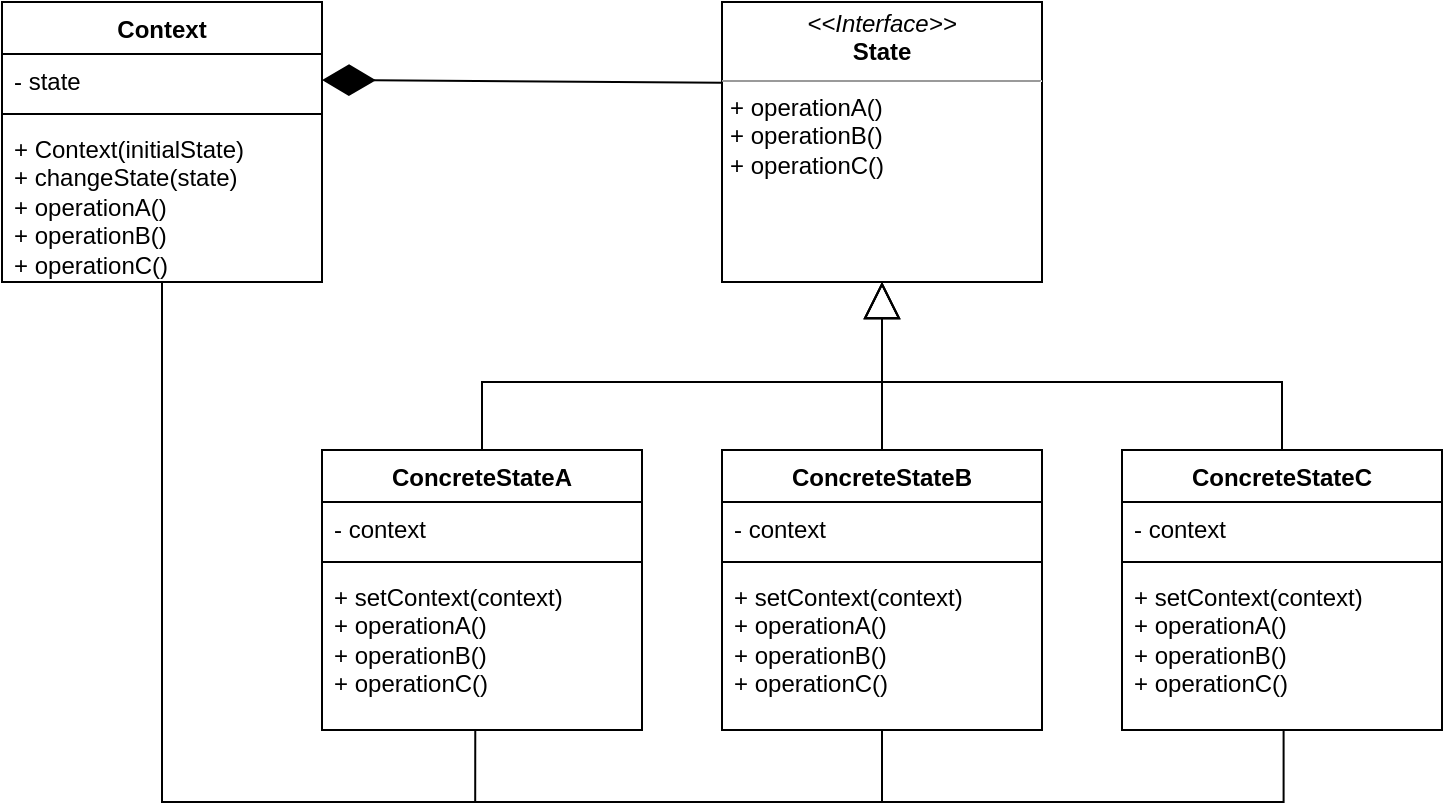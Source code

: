 <mxfile version="21.1.2" type="device">
  <diagram id="C5RBs43oDa-KdzZeNtuy" name="Page-1">
    <mxGraphModel dx="1195" dy="703" grid="1" gridSize="10" guides="1" tooltips="1" connect="1" arrows="1" fold="1" page="1" pageScale="1" pageWidth="827" pageHeight="1169" math="0" shadow="0">
      <root>
        <mxCell id="WIyWlLk6GJQsqaUBKTNV-0" />
        <mxCell id="WIyWlLk6GJQsqaUBKTNV-1" parent="WIyWlLk6GJQsqaUBKTNV-0" />
        <mxCell id="oLs4qdlGuOHS4XdStOge-0" value="Context" style="swimlane;fontStyle=1;align=center;verticalAlign=top;childLayout=stackLayout;horizontal=1;startSize=26;horizontalStack=0;resizeParent=1;resizeParentMax=0;resizeLast=0;collapsible=1;marginBottom=0;whiteSpace=wrap;html=1;" vertex="1" parent="WIyWlLk6GJQsqaUBKTNV-1">
          <mxGeometry x="120" y="80" width="160" height="140" as="geometry" />
        </mxCell>
        <mxCell id="oLs4qdlGuOHS4XdStOge-1" value="- state" style="text;strokeColor=none;fillColor=none;align=left;verticalAlign=top;spacingLeft=4;spacingRight=4;overflow=hidden;rotatable=0;points=[[0,0.5],[1,0.5]];portConstraint=eastwest;whiteSpace=wrap;html=1;" vertex="1" parent="oLs4qdlGuOHS4XdStOge-0">
          <mxGeometry y="26" width="160" height="26" as="geometry" />
        </mxCell>
        <mxCell id="oLs4qdlGuOHS4XdStOge-2" value="" style="line;strokeWidth=1;fillColor=none;align=left;verticalAlign=middle;spacingTop=-1;spacingLeft=3;spacingRight=3;rotatable=0;labelPosition=right;points=[];portConstraint=eastwest;strokeColor=inherit;" vertex="1" parent="oLs4qdlGuOHS4XdStOge-0">
          <mxGeometry y="52" width="160" height="8" as="geometry" />
        </mxCell>
        <mxCell id="oLs4qdlGuOHS4XdStOge-3" value="+&amp;nbsp;Context(initialState)&lt;br&gt;+ changeState(state)&lt;br&gt;+ operationA()&lt;br&gt;+ operationB()&lt;br&gt;+ operationC()" style="text;strokeColor=none;fillColor=none;align=left;verticalAlign=top;spacingLeft=4;spacingRight=4;overflow=hidden;rotatable=0;points=[[0,0.5],[1,0.5]];portConstraint=eastwest;whiteSpace=wrap;html=1;" vertex="1" parent="oLs4qdlGuOHS4XdStOge-0">
          <mxGeometry y="60" width="160" height="80" as="geometry" />
        </mxCell>
        <mxCell id="oLs4qdlGuOHS4XdStOge-4" value="&lt;p style=&quot;margin:0px;margin-top:4px;text-align:center;&quot;&gt;&lt;i&gt;&amp;lt;&amp;lt;Interface&amp;gt;&amp;gt;&lt;/i&gt;&lt;br&gt;&lt;b&gt;State&lt;/b&gt;&lt;/p&gt;&lt;hr size=&quot;1&quot;&gt;&lt;p style=&quot;margin:0px;margin-left:4px;&quot;&gt;&lt;/p&gt;&lt;p style=&quot;margin:0px;margin-left:4px;&quot;&gt;+ operationA()&lt;br style=&quot;border-color: var(--border-color);&quot;&gt;+ operationB()&lt;br style=&quot;border-color: var(--border-color);&quot;&gt;+ operationC()&lt;br&gt;&lt;/p&gt;" style="verticalAlign=top;align=left;overflow=fill;fontSize=12;fontFamily=Helvetica;html=1;whiteSpace=wrap;" vertex="1" parent="WIyWlLk6GJQsqaUBKTNV-1">
          <mxGeometry x="480" y="80" width="160" height="140" as="geometry" />
        </mxCell>
        <mxCell id="oLs4qdlGuOHS4XdStOge-5" value="ConcreteStateA" style="swimlane;fontStyle=1;align=center;verticalAlign=top;childLayout=stackLayout;horizontal=1;startSize=26;horizontalStack=0;resizeParent=1;resizeParentMax=0;resizeLast=0;collapsible=1;marginBottom=0;whiteSpace=wrap;html=1;" vertex="1" parent="WIyWlLk6GJQsqaUBKTNV-1">
          <mxGeometry x="280" y="304" width="160" height="140" as="geometry" />
        </mxCell>
        <mxCell id="oLs4qdlGuOHS4XdStOge-6" value="- context" style="text;strokeColor=none;fillColor=none;align=left;verticalAlign=top;spacingLeft=4;spacingRight=4;overflow=hidden;rotatable=0;points=[[0,0.5],[1,0.5]];portConstraint=eastwest;whiteSpace=wrap;html=1;" vertex="1" parent="oLs4qdlGuOHS4XdStOge-5">
          <mxGeometry y="26" width="160" height="26" as="geometry" />
        </mxCell>
        <mxCell id="oLs4qdlGuOHS4XdStOge-7" value="" style="line;strokeWidth=1;fillColor=none;align=left;verticalAlign=middle;spacingTop=-1;spacingLeft=3;spacingRight=3;rotatable=0;labelPosition=right;points=[];portConstraint=eastwest;strokeColor=inherit;" vertex="1" parent="oLs4qdlGuOHS4XdStOge-5">
          <mxGeometry y="52" width="160" height="8" as="geometry" />
        </mxCell>
        <mxCell id="oLs4qdlGuOHS4XdStOge-8" value="+&amp;nbsp;setContext(context)&lt;br&gt;+ operationA()&lt;br&gt;+ operationB()&lt;br&gt;+ operationC()" style="text;strokeColor=none;fillColor=none;align=left;verticalAlign=top;spacingLeft=4;spacingRight=4;overflow=hidden;rotatable=0;points=[[0,0.5],[1,0.5]];portConstraint=eastwest;whiteSpace=wrap;html=1;" vertex="1" parent="oLs4qdlGuOHS4XdStOge-5">
          <mxGeometry y="60" width="160" height="80" as="geometry" />
        </mxCell>
        <mxCell id="oLs4qdlGuOHS4XdStOge-9" value="" style="endArrow=block;endSize=16;endFill=0;html=1;rounded=0;exitX=0.5;exitY=0;exitDx=0;exitDy=0;entryX=0.5;entryY=1;entryDx=0;entryDy=0;edgeStyle=orthogonalEdgeStyle;" edge="1" parent="WIyWlLk6GJQsqaUBKTNV-1" source="oLs4qdlGuOHS4XdStOge-5" target="oLs4qdlGuOHS4XdStOge-4">
          <mxGeometry width="160" relative="1" as="geometry">
            <mxPoint x="330" y="240" as="sourcePoint" />
            <mxPoint x="490" y="240" as="targetPoint" />
            <Array as="points">
              <mxPoint x="360" y="270" />
              <mxPoint x="560" y="270" />
            </Array>
            <mxPoint as="offset" />
          </mxGeometry>
        </mxCell>
        <mxCell id="oLs4qdlGuOHS4XdStOge-10" value="ConcreteStateB" style="swimlane;fontStyle=1;align=center;verticalAlign=top;childLayout=stackLayout;horizontal=1;startSize=26;horizontalStack=0;resizeParent=1;resizeParentMax=0;resizeLast=0;collapsible=1;marginBottom=0;whiteSpace=wrap;html=1;" vertex="1" parent="WIyWlLk6GJQsqaUBKTNV-1">
          <mxGeometry x="480" y="304" width="160" height="140" as="geometry" />
        </mxCell>
        <mxCell id="oLs4qdlGuOHS4XdStOge-11" value="- context" style="text;strokeColor=none;fillColor=none;align=left;verticalAlign=top;spacingLeft=4;spacingRight=4;overflow=hidden;rotatable=0;points=[[0,0.5],[1,0.5]];portConstraint=eastwest;whiteSpace=wrap;html=1;" vertex="1" parent="oLs4qdlGuOHS4XdStOge-10">
          <mxGeometry y="26" width="160" height="26" as="geometry" />
        </mxCell>
        <mxCell id="oLs4qdlGuOHS4XdStOge-12" value="" style="line;strokeWidth=1;fillColor=none;align=left;verticalAlign=middle;spacingTop=-1;spacingLeft=3;spacingRight=3;rotatable=0;labelPosition=right;points=[];portConstraint=eastwest;strokeColor=inherit;" vertex="1" parent="oLs4qdlGuOHS4XdStOge-10">
          <mxGeometry y="52" width="160" height="8" as="geometry" />
        </mxCell>
        <mxCell id="oLs4qdlGuOHS4XdStOge-13" value="+&amp;nbsp;setContext(context)&lt;br&gt;+ operationA()&lt;br&gt;+ operationB()&lt;br&gt;+ operationC()" style="text;strokeColor=none;fillColor=none;align=left;verticalAlign=top;spacingLeft=4;spacingRight=4;overflow=hidden;rotatable=0;points=[[0,0.5],[1,0.5]];portConstraint=eastwest;whiteSpace=wrap;html=1;" vertex="1" parent="oLs4qdlGuOHS4XdStOge-10">
          <mxGeometry y="60" width="160" height="80" as="geometry" />
        </mxCell>
        <mxCell id="oLs4qdlGuOHS4XdStOge-14" value="ConcreteStateC" style="swimlane;fontStyle=1;align=center;verticalAlign=top;childLayout=stackLayout;horizontal=1;startSize=26;horizontalStack=0;resizeParent=1;resizeParentMax=0;resizeLast=0;collapsible=1;marginBottom=0;whiteSpace=wrap;html=1;" vertex="1" parent="WIyWlLk6GJQsqaUBKTNV-1">
          <mxGeometry x="680" y="304" width="160" height="140" as="geometry" />
        </mxCell>
        <mxCell id="oLs4qdlGuOHS4XdStOge-15" value="- context" style="text;strokeColor=none;fillColor=none;align=left;verticalAlign=top;spacingLeft=4;spacingRight=4;overflow=hidden;rotatable=0;points=[[0,0.5],[1,0.5]];portConstraint=eastwest;whiteSpace=wrap;html=1;" vertex="1" parent="oLs4qdlGuOHS4XdStOge-14">
          <mxGeometry y="26" width="160" height="26" as="geometry" />
        </mxCell>
        <mxCell id="oLs4qdlGuOHS4XdStOge-16" value="" style="line;strokeWidth=1;fillColor=none;align=left;verticalAlign=middle;spacingTop=-1;spacingLeft=3;spacingRight=3;rotatable=0;labelPosition=right;points=[];portConstraint=eastwest;strokeColor=inherit;" vertex="1" parent="oLs4qdlGuOHS4XdStOge-14">
          <mxGeometry y="52" width="160" height="8" as="geometry" />
        </mxCell>
        <mxCell id="oLs4qdlGuOHS4XdStOge-17" value="+&amp;nbsp;setContext(context)&lt;br&gt;+ operationA()&lt;br&gt;+ operationB()&lt;br&gt;+ operationC()" style="text;strokeColor=none;fillColor=none;align=left;verticalAlign=top;spacingLeft=4;spacingRight=4;overflow=hidden;rotatable=0;points=[[0,0.5],[1,0.5]];portConstraint=eastwest;whiteSpace=wrap;html=1;" vertex="1" parent="oLs4qdlGuOHS4XdStOge-14">
          <mxGeometry y="60" width="160" height="80" as="geometry" />
        </mxCell>
        <mxCell id="oLs4qdlGuOHS4XdStOge-18" value="" style="endArrow=block;endSize=16;endFill=0;html=1;rounded=0;exitX=0.5;exitY=0;exitDx=0;exitDy=0;edgeStyle=orthogonalEdgeStyle;entryX=0.5;entryY=1;entryDx=0;entryDy=0;" edge="1" parent="WIyWlLk6GJQsqaUBKTNV-1" source="oLs4qdlGuOHS4XdStOge-10" target="oLs4qdlGuOHS4XdStOge-4">
          <mxGeometry width="160" relative="1" as="geometry">
            <mxPoint x="370" y="290" as="sourcePoint" />
            <mxPoint x="610" y="230" as="targetPoint" />
            <mxPoint as="offset" />
          </mxGeometry>
        </mxCell>
        <mxCell id="oLs4qdlGuOHS4XdStOge-19" value="" style="endArrow=block;endSize=16;endFill=0;html=1;rounded=0;edgeStyle=orthogonalEdgeStyle;exitX=0.5;exitY=0;exitDx=0;exitDy=0;" edge="1" parent="WIyWlLk6GJQsqaUBKTNV-1" source="oLs4qdlGuOHS4XdStOge-14">
          <mxGeometry width="160" relative="1" as="geometry">
            <mxPoint x="750" y="260" as="sourcePoint" />
            <mxPoint x="560" y="220" as="targetPoint" />
            <mxPoint as="offset" />
            <Array as="points">
              <mxPoint x="760" y="270" />
              <mxPoint x="560" y="270" />
            </Array>
          </mxGeometry>
        </mxCell>
        <mxCell id="oLs4qdlGuOHS4XdStOge-23" value="" style="endArrow=diamondThin;endFill=1;endSize=24;html=1;rounded=0;entryX=1;entryY=0.5;entryDx=0;entryDy=0;exitX=0.003;exitY=0.288;exitDx=0;exitDy=0;exitPerimeter=0;" edge="1" parent="WIyWlLk6GJQsqaUBKTNV-1" source="oLs4qdlGuOHS4XdStOge-4" target="oLs4qdlGuOHS4XdStOge-1">
          <mxGeometry width="160" relative="1" as="geometry">
            <mxPoint x="470" y="120" as="sourcePoint" />
            <mxPoint x="494" y="200" as="targetPoint" />
          </mxGeometry>
        </mxCell>
        <mxCell id="oLs4qdlGuOHS4XdStOge-24" value="" style="endArrow=none;html=1;edgeStyle=orthogonalEdgeStyle;rounded=0;exitX=0.5;exitY=0.994;exitDx=0;exitDy=0;exitPerimeter=0;entryX=0.479;entryY=0.996;entryDx=0;entryDy=0;entryPerimeter=0;" edge="1" parent="WIyWlLk6GJQsqaUBKTNV-1" source="oLs4qdlGuOHS4XdStOge-3" target="oLs4qdlGuOHS4XdStOge-8">
          <mxGeometry relative="1" as="geometry">
            <mxPoint x="30" y="360" as="sourcePoint" />
            <mxPoint x="190" y="360" as="targetPoint" />
            <Array as="points">
              <mxPoint x="200" y="480" />
              <mxPoint x="357" y="480" />
            </Array>
          </mxGeometry>
        </mxCell>
        <mxCell id="oLs4qdlGuOHS4XdStOge-27" value="" style="endArrow=none;html=1;edgeStyle=orthogonalEdgeStyle;rounded=0;entryX=0.5;entryY=1.006;entryDx=0;entryDy=0;entryPerimeter=0;" edge="1" parent="WIyWlLk6GJQsqaUBKTNV-1" target="oLs4qdlGuOHS4XdStOge-13">
          <mxGeometry relative="1" as="geometry">
            <mxPoint x="200" y="220" as="sourcePoint" />
            <mxPoint x="367" y="454" as="targetPoint" />
            <Array as="points">
              <mxPoint x="200" y="480" />
              <mxPoint x="560" y="480" />
            </Array>
          </mxGeometry>
        </mxCell>
        <mxCell id="oLs4qdlGuOHS4XdStOge-28" value="" style="endArrow=none;html=1;edgeStyle=orthogonalEdgeStyle;rounded=0;entryX=0.505;entryY=1.006;entryDx=0;entryDy=0;entryPerimeter=0;" edge="1" parent="WIyWlLk6GJQsqaUBKTNV-1" target="oLs4qdlGuOHS4XdStOge-17">
          <mxGeometry relative="1" as="geometry">
            <mxPoint x="200" y="220" as="sourcePoint" />
            <mxPoint x="570" y="454" as="targetPoint" />
            <Array as="points">
              <mxPoint x="200" y="230" />
              <mxPoint x="200" y="480" />
              <mxPoint x="760" y="480" />
              <mxPoint x="760" y="445" />
            </Array>
          </mxGeometry>
        </mxCell>
      </root>
    </mxGraphModel>
  </diagram>
</mxfile>
